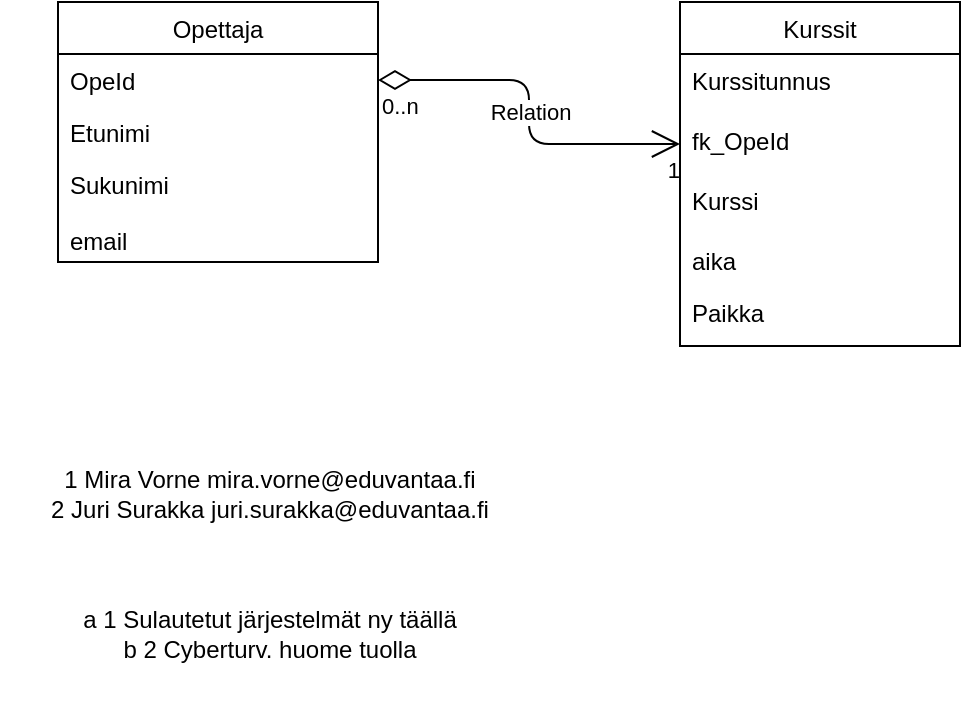 <mxfile version="13.6.2" type="github">
  <diagram name="Page-1" id="2ca16b54-16f6-2749-3443-fa8db7711227">
    <mxGraphModel dx="830" dy="702" grid="1" gridSize="10" guides="1" tooltips="1" connect="1" arrows="1" fold="1" page="1" pageScale="1" pageWidth="1100" pageHeight="850" background="#ffffff" math="0" shadow="0">
      <root>
        <mxCell id="0" />
        <mxCell id="1" parent="0" />
        <mxCell id="am9GFtjO-R5KPZmgALTH-10" value="Opettaja" style="swimlane;fontStyle=0;childLayout=stackLayout;horizontal=1;startSize=26;fillColor=none;horizontalStack=0;resizeParent=1;resizeParentMax=0;resizeLast=0;collapsible=1;marginBottom=0;" vertex="1" parent="1">
          <mxGeometry x="69" y="19" width="160" height="130" as="geometry" />
        </mxCell>
        <mxCell id="am9GFtjO-R5KPZmgALTH-11" value="OpeId" style="text;strokeColor=none;fillColor=none;align=left;verticalAlign=top;spacingLeft=4;spacingRight=4;overflow=hidden;rotatable=0;points=[[0,0.5],[1,0.5]];portConstraint=eastwest;" vertex="1" parent="am9GFtjO-R5KPZmgALTH-10">
          <mxGeometry y="26" width="160" height="26" as="geometry" />
        </mxCell>
        <mxCell id="am9GFtjO-R5KPZmgALTH-12" value="Etunimi" style="text;strokeColor=none;fillColor=none;align=left;verticalAlign=top;spacingLeft=4;spacingRight=4;overflow=hidden;rotatable=0;points=[[0,0.5],[1,0.5]];portConstraint=eastwest;" vertex="1" parent="am9GFtjO-R5KPZmgALTH-10">
          <mxGeometry y="52" width="160" height="26" as="geometry" />
        </mxCell>
        <mxCell id="am9GFtjO-R5KPZmgALTH-13" value="Sukunimi&#xa;&#xa;email" style="text;strokeColor=none;fillColor=none;align=left;verticalAlign=top;spacingLeft=4;spacingRight=4;overflow=hidden;rotatable=0;points=[[0,0.5],[1,0.5]];portConstraint=eastwest;" vertex="1" parent="am9GFtjO-R5KPZmgALTH-10">
          <mxGeometry y="78" width="160" height="52" as="geometry" />
        </mxCell>
        <mxCell id="am9GFtjO-R5KPZmgALTH-25" value="Relation" style="endArrow=open;html=1;endSize=12;startArrow=diamondThin;startSize=14;startFill=0;edgeStyle=orthogonalEdgeStyle;exitX=1;exitY=0.5;exitDx=0;exitDy=0;entryX=0;entryY=0.5;entryDx=0;entryDy=0;" edge="1" parent="1" source="am9GFtjO-R5KPZmgALTH-11" target="am9GFtjO-R5KPZmgALTH-23">
          <mxGeometry relative="1" as="geometry">
            <mxPoint x="230" y="160" as="sourcePoint" />
            <mxPoint x="420" y="310" as="targetPoint" />
          </mxGeometry>
        </mxCell>
        <mxCell id="am9GFtjO-R5KPZmgALTH-26" value="0..n" style="edgeLabel;resizable=0;html=1;align=left;verticalAlign=top;" connectable="0" vertex="1" parent="am9GFtjO-R5KPZmgALTH-25">
          <mxGeometry x="-1" relative="1" as="geometry" />
        </mxCell>
        <mxCell id="am9GFtjO-R5KPZmgALTH-27" value="1" style="edgeLabel;resizable=0;html=1;align=right;verticalAlign=top;" connectable="0" vertex="1" parent="am9GFtjO-R5KPZmgALTH-25">
          <mxGeometry x="1" relative="1" as="geometry" />
        </mxCell>
        <mxCell id="am9GFtjO-R5KPZmgALTH-15" value="Kurssit" style="swimlane;fontStyle=0;childLayout=stackLayout;horizontal=1;startSize=26;fillColor=none;horizontalStack=0;resizeParent=1;resizeParentMax=0;resizeLast=0;collapsible=1;marginBottom=0;" vertex="1" parent="1">
          <mxGeometry x="380" y="19" width="140" height="172" as="geometry" />
        </mxCell>
        <mxCell id="am9GFtjO-R5KPZmgALTH-20" value="Kurssitunnus" style="text;strokeColor=none;fillColor=none;align=left;verticalAlign=top;spacingLeft=4;spacingRight=4;overflow=hidden;rotatable=0;points=[[0,0.5],[1,0.5]];portConstraint=eastwest;" vertex="1" parent="am9GFtjO-R5KPZmgALTH-15">
          <mxGeometry y="26" width="140" height="30" as="geometry" />
        </mxCell>
        <mxCell id="am9GFtjO-R5KPZmgALTH-23" value="fk_OpeId" style="text;strokeColor=none;fillColor=none;align=left;verticalAlign=top;spacingLeft=4;spacingRight=4;overflow=hidden;rotatable=0;points=[[0,0.5],[1,0.5]];portConstraint=eastwest;" vertex="1" parent="am9GFtjO-R5KPZmgALTH-15">
          <mxGeometry y="56" width="140" height="30" as="geometry" />
        </mxCell>
        <mxCell id="am9GFtjO-R5KPZmgALTH-18" value="Kurssi" style="text;strokeColor=none;fillColor=none;align=left;verticalAlign=top;spacingLeft=4;spacingRight=4;overflow=hidden;rotatable=0;points=[[0,0.5],[1,0.5]];portConstraint=eastwest;" vertex="1" parent="am9GFtjO-R5KPZmgALTH-15">
          <mxGeometry y="86" width="140" height="30" as="geometry" />
        </mxCell>
        <mxCell id="am9GFtjO-R5KPZmgALTH-17" value="aika" style="text;strokeColor=none;fillColor=none;align=left;verticalAlign=top;spacingLeft=4;spacingRight=4;overflow=hidden;rotatable=0;points=[[0,0.5],[1,0.5]];portConstraint=eastwest;" vertex="1" parent="am9GFtjO-R5KPZmgALTH-15">
          <mxGeometry y="116" width="140" height="26" as="geometry" />
        </mxCell>
        <mxCell id="am9GFtjO-R5KPZmgALTH-21" value="Paikka" style="text;strokeColor=none;fillColor=none;align=left;verticalAlign=top;spacingLeft=4;spacingRight=4;overflow=hidden;rotatable=0;points=[[0,0.5],[1,0.5]];portConstraint=eastwest;" vertex="1" parent="am9GFtjO-R5KPZmgALTH-15">
          <mxGeometry y="142" width="140" height="30" as="geometry" />
        </mxCell>
        <mxCell id="am9GFtjO-R5KPZmgALTH-30" value="1 Mira Vorne mira.vorne@eduvantaa.fi&lt;br&gt;2 Juri Surakka juri.surakka@eduvantaa.fi" style="text;html=1;strokeColor=none;fillColor=none;align=center;verticalAlign=middle;whiteSpace=wrap;rounded=0;" vertex="1" parent="1">
          <mxGeometry x="40" y="210" width="270" height="110" as="geometry" />
        </mxCell>
        <mxCell id="am9GFtjO-R5KPZmgALTH-31" value="a 1 Sulautetut järjestelmät ny täällä&lt;br&gt;b 2 Cyberturv. huome tuolla" style="text;html=1;strokeColor=none;fillColor=none;align=center;verticalAlign=middle;whiteSpace=wrap;rounded=0;" vertex="1" parent="1">
          <mxGeometry x="60" y="290" width="230" height="90" as="geometry" />
        </mxCell>
      </root>
    </mxGraphModel>
  </diagram>
</mxfile>
